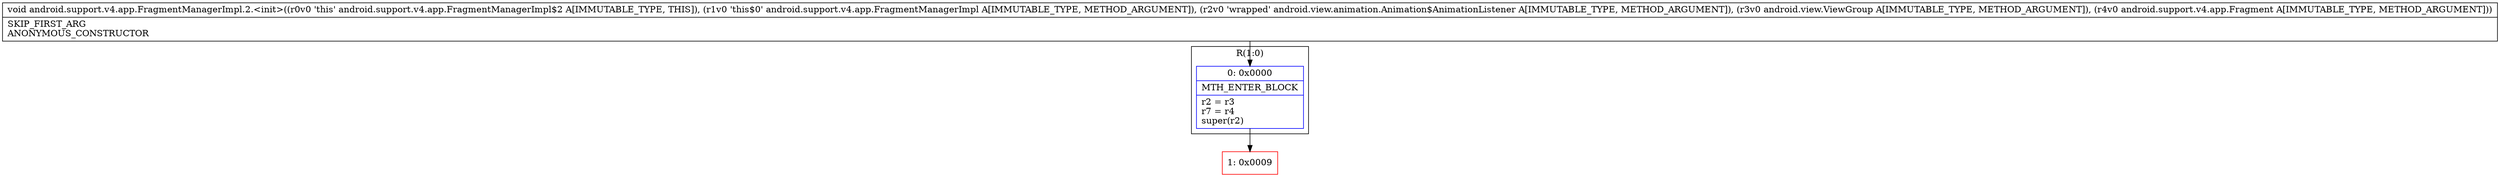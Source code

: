 digraph "CFG forandroid.support.v4.app.FragmentManagerImpl.2.\<init\>(Landroid\/support\/v4\/app\/FragmentManagerImpl;Landroid\/view\/animation\/Animation$AnimationListener;Landroid\/view\/ViewGroup;Landroid\/support\/v4\/app\/Fragment;)V" {
subgraph cluster_Region_1859809783 {
label = "R(1:0)";
node [shape=record,color=blue];
Node_0 [shape=record,label="{0\:\ 0x0000|MTH_ENTER_BLOCK\l|r2 = r3\lr7 = r4\lsuper(r2)\l}"];
}
Node_1 [shape=record,color=red,label="{1\:\ 0x0009}"];
MethodNode[shape=record,label="{void android.support.v4.app.FragmentManagerImpl.2.\<init\>((r0v0 'this' android.support.v4.app.FragmentManagerImpl$2 A[IMMUTABLE_TYPE, THIS]), (r1v0 'this$0' android.support.v4.app.FragmentManagerImpl A[IMMUTABLE_TYPE, METHOD_ARGUMENT]), (r2v0 'wrapped' android.view.animation.Animation$AnimationListener A[IMMUTABLE_TYPE, METHOD_ARGUMENT]), (r3v0 android.view.ViewGroup A[IMMUTABLE_TYPE, METHOD_ARGUMENT]), (r4v0 android.support.v4.app.Fragment A[IMMUTABLE_TYPE, METHOD_ARGUMENT]))  | SKIP_FIRST_ARG\lANONYMOUS_CONSTRUCTOR\l}"];
MethodNode -> Node_0;
Node_0 -> Node_1;
}

